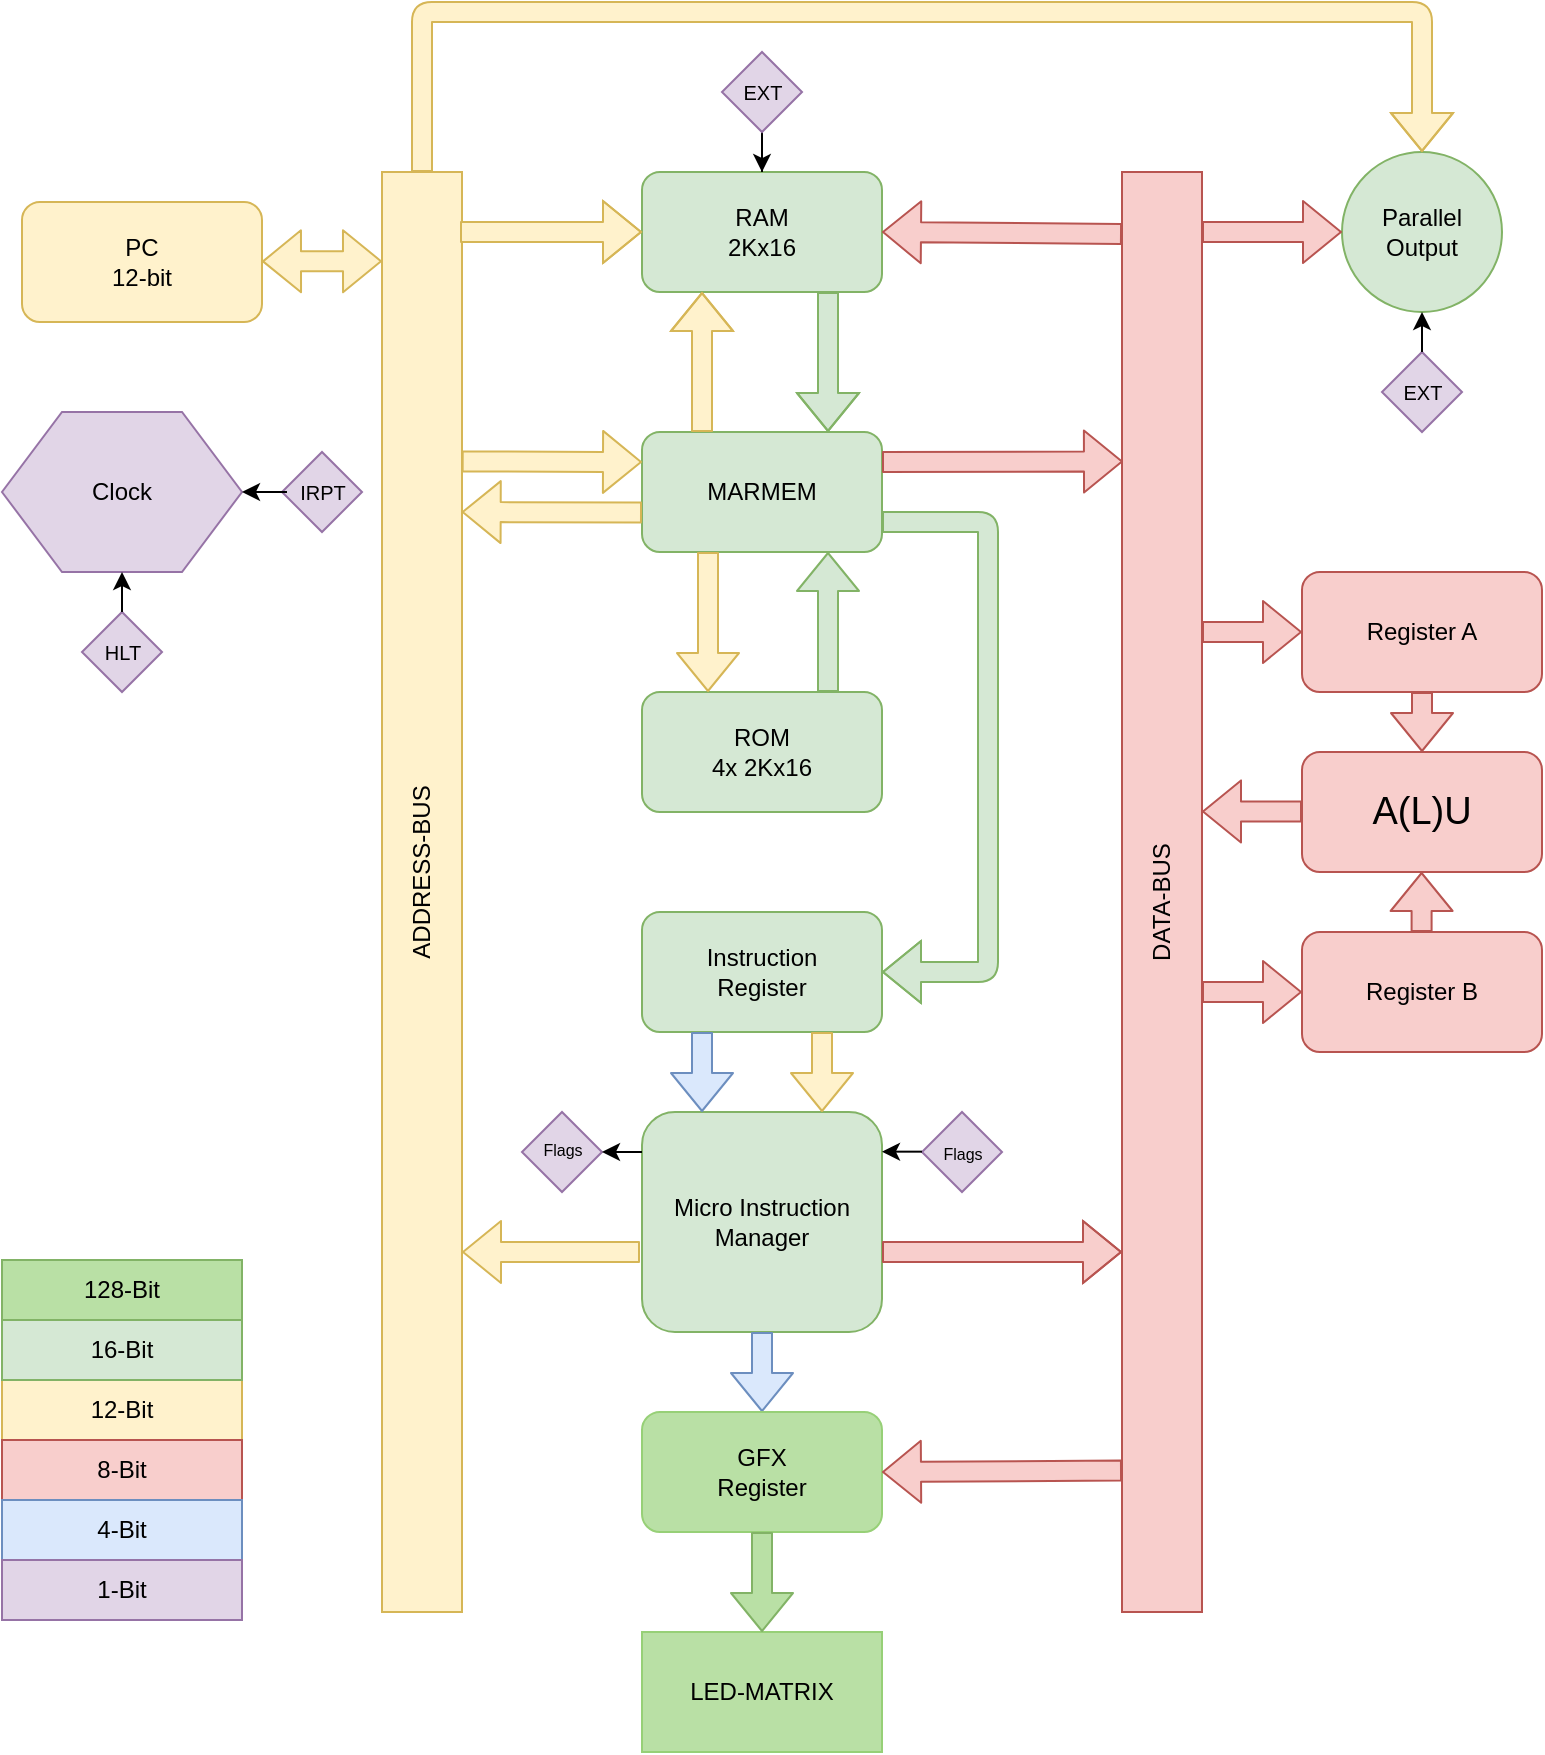 <mxfile version="14.1.8" type="device"><diagram id="WFmuT5oM-DBxWraqQ1yd" name="Page-1"><mxGraphModel dx="2858" dy="1134" grid="1" gridSize="10" guides="1" tooltips="1" connect="1" arrows="1" fold="1" page="1" pageScale="1" pageWidth="827" pageHeight="1169" math="0" shadow="0"><root><mxCell id="0"/><mxCell id="1" parent="0"/><mxCell id="95xMvqeUkD8rkZqY0t32-1" value="" style="rounded=1;whiteSpace=wrap;html=1;fillColor=#fff2cc;strokeColor=#d6b656;" parent="1" vertex="1"><mxGeometry x="-403" y="175" width="120" height="60" as="geometry"/></mxCell><mxCell id="95xMvqeUkD8rkZqY0t32-2" value="PC&lt;br&gt;12-bit" style="text;html=1;strokeColor=none;fillColor=none;align=center;verticalAlign=middle;whiteSpace=wrap;rounded=0;" parent="1" vertex="1"><mxGeometry x="-363" y="195" width="40" height="20" as="geometry"/></mxCell><mxCell id="95xMvqeUkD8rkZqY0t32-4" value="" style="rounded=0;whiteSpace=wrap;html=1;fillColor=#fff2cc;strokeColor=#d6b656;" parent="1" vertex="1"><mxGeometry x="-223" y="160" width="40" height="720" as="geometry"/></mxCell><mxCell id="95xMvqeUkD8rkZqY0t32-5" value="" style="rounded=0;whiteSpace=wrap;html=1;fillColor=#fff2cc;strokeColor=#d6b656;" parent="1" vertex="1"><mxGeometry x="-413" y="764" width="120" height="30" as="geometry"/></mxCell><mxCell id="95xMvqeUkD8rkZqY0t32-6" value="12-Bit" style="text;html=1;strokeColor=none;fillColor=none;align=center;verticalAlign=middle;whiteSpace=wrap;rounded=0;" parent="1" vertex="1"><mxGeometry x="-373" y="769" width="40" height="20" as="geometry"/></mxCell><mxCell id="95xMvqeUkD8rkZqY0t32-7" value="ADDRESS-BUS" style="text;html=1;strokeColor=none;fillColor=none;align=center;verticalAlign=middle;whiteSpace=wrap;rounded=0;rotation=-90;" parent="1" vertex="1"><mxGeometry x="-258" y="500" width="110" height="20" as="geometry"/></mxCell><mxCell id="95xMvqeUkD8rkZqY0t32-8" value="" style="rounded=1;whiteSpace=wrap;html=1;fillColor=#f8cecc;strokeColor=#b85450;" parent="1" vertex="1"><mxGeometry x="237" y="360" width="120" height="60" as="geometry"/></mxCell><mxCell id="95xMvqeUkD8rkZqY0t32-9" value="Register A" style="text;html=1;strokeColor=none;fillColor=none;align=center;verticalAlign=middle;whiteSpace=wrap;rounded=0;" parent="1" vertex="1"><mxGeometry x="267" y="380" width="60" height="20" as="geometry"/></mxCell><mxCell id="95xMvqeUkD8rkZqY0t32-11" value="" style="rounded=0;whiteSpace=wrap;html=1;fillColor=#f8cecc;strokeColor=#b85450;" parent="1" vertex="1"><mxGeometry x="147" y="160" width="40" height="720" as="geometry"/></mxCell><mxCell id="95xMvqeUkD8rkZqY0t32-12" value="DATA-BUS" style="text;html=1;strokeColor=none;fillColor=none;align=center;verticalAlign=middle;whiteSpace=wrap;rounded=0;rotation=-90;" parent="1" vertex="1"><mxGeometry x="127" y="515" width="80" height="20" as="geometry"/></mxCell><mxCell id="95xMvqeUkD8rkZqY0t32-15" value="" style="shape=flexArrow;endArrow=classic;html=1;entryX=0;entryY=0.5;entryDx=0;entryDy=0;fillColor=#f8cecc;strokeColor=#b85450;" parent="1" target="95xMvqeUkD8rkZqY0t32-8" edge="1"><mxGeometry width="50" height="50" relative="1" as="geometry"><mxPoint x="187" y="390" as="sourcePoint"/><mxPoint x="237" y="340" as="targetPoint"/></mxGeometry></mxCell><mxCell id="95xMvqeUkD8rkZqY0t32-16" value="" style="rounded=1;whiteSpace=wrap;html=1;fillColor=#f8cecc;strokeColor=#b85450;" parent="1" vertex="1"><mxGeometry x="237" y="540" width="120" height="60" as="geometry"/></mxCell><mxCell id="95xMvqeUkD8rkZqY0t32-17" value="Register B" style="text;html=1;strokeColor=none;fillColor=none;align=center;verticalAlign=middle;whiteSpace=wrap;rounded=0;" parent="1" vertex="1"><mxGeometry x="267" y="560" width="60" height="20" as="geometry"/></mxCell><mxCell id="95xMvqeUkD8rkZqY0t32-18" value="" style="shape=flexArrow;endArrow=classic;html=1;entryX=0;entryY=0.5;entryDx=0;entryDy=0;fillColor=#f8cecc;strokeColor=#b85450;" parent="1" target="95xMvqeUkD8rkZqY0t32-16" edge="1"><mxGeometry width="50" height="50" relative="1" as="geometry"><mxPoint x="187" y="570" as="sourcePoint"/><mxPoint x="237" y="520" as="targetPoint"/></mxGeometry></mxCell><mxCell id="95xMvqeUkD8rkZqY0t32-19" value="&lt;font style=&quot;font-size: 19px&quot;&gt;A(L)U&lt;/font&gt;" style="rounded=1;whiteSpace=wrap;html=1;fillColor=#f8cecc;strokeColor=#b85450;" parent="1" vertex="1"><mxGeometry x="237" y="450" width="120" height="60" as="geometry"/></mxCell><mxCell id="95xMvqeUkD8rkZqY0t32-20" value="" style="shape=flexArrow;endArrow=classic;html=1;exitX=0.5;exitY=1;exitDx=0;exitDy=0;fillColor=#f8cecc;strokeColor=#b85450;" parent="1" source="95xMvqeUkD8rkZqY0t32-8" edge="1"><mxGeometry width="50" height="50" relative="1" as="geometry"><mxPoint x="247" y="500" as="sourcePoint"/><mxPoint x="297" y="450" as="targetPoint"/></mxGeometry></mxCell><mxCell id="95xMvqeUkD8rkZqY0t32-22" value="" style="shape=flexArrow;endArrow=classic;html=1;exitX=0.5;exitY=1;exitDx=0;exitDy=0;fillColor=#f8cecc;strokeColor=#b85450;" parent="1" edge="1"><mxGeometry width="50" height="50" relative="1" as="geometry"><mxPoint x="296.8" y="540" as="sourcePoint"/><mxPoint x="296.8" y="510" as="targetPoint"/></mxGeometry></mxCell><mxCell id="95xMvqeUkD8rkZqY0t32-23" value="RAM&lt;br&gt;2Kx16" style="rounded=1;whiteSpace=wrap;html=1;fillColor=#d5e8d4;strokeColor=#82b366;" parent="1" vertex="1"><mxGeometry x="-93" y="160" width="120" height="60" as="geometry"/></mxCell><mxCell id="95xMvqeUkD8rkZqY0t32-25" value="" style="rounded=0;whiteSpace=wrap;html=1;fillColor=#f8cecc;strokeColor=#b85450;" parent="1" vertex="1"><mxGeometry x="-413" y="794" width="120" height="30" as="geometry"/></mxCell><mxCell id="95xMvqeUkD8rkZqY0t32-26" value="8-Bit" style="text;html=1;strokeColor=none;fillColor=none;align=center;verticalAlign=middle;whiteSpace=wrap;rounded=0;" parent="1" vertex="1"><mxGeometry x="-373" y="799" width="40" height="20" as="geometry"/></mxCell><mxCell id="95xMvqeUkD8rkZqY0t32-27" value="" style="shape=flexArrow;endArrow=classic;html=1;entryX=0;entryY=0.5;entryDx=0;entryDy=0;fillColor=#f8cecc;strokeColor=#b85450;" parent="1" edge="1"><mxGeometry width="50" height="50" relative="1" as="geometry"><mxPoint x="237" y="479.71" as="sourcePoint"/><mxPoint x="187" y="479.71" as="targetPoint"/></mxGeometry></mxCell><mxCell id="95xMvqeUkD8rkZqY0t32-31" value="ROM&lt;br&gt;4x&amp;nbsp;2Kx16" style="rounded=1;whiteSpace=wrap;html=1;fillColor=#d5e8d4;strokeColor=#82b366;" parent="1" vertex="1"><mxGeometry x="-93" y="420" width="120" height="60" as="geometry"/></mxCell><mxCell id="95xMvqeUkD8rkZqY0t32-35" value="Instruction&lt;br&gt;Register" style="rounded=1;whiteSpace=wrap;html=1;fillColor=#d5e8d4;strokeColor=#82b366;" parent="1" vertex="1"><mxGeometry x="-93" y="530" width="120" height="60" as="geometry"/></mxCell><mxCell id="95xMvqeUkD8rkZqY0t32-36" value="Micro Instruction Manager" style="rounded=1;whiteSpace=wrap;html=1;fillColor=#d5e8d4;strokeColor=#82b366;" parent="1" vertex="1"><mxGeometry x="-93" y="630" width="120" height="110" as="geometry"/></mxCell><mxCell id="95xMvqeUkD8rkZqY0t32-37" value="" style="shape=flexArrow;endArrow=classic;html=1;exitX=0.25;exitY=1;exitDx=0;exitDy=0;entryX=0.25;entryY=0;entryDx=0;entryDy=0;fillColor=#dae8fc;strokeColor=#6c8ebf;" parent="1" source="95xMvqeUkD8rkZqY0t32-35" target="95xMvqeUkD8rkZqY0t32-36" edge="1"><mxGeometry width="50" height="50" relative="1" as="geometry"><mxPoint x="-53" y="640" as="sourcePoint"/><mxPoint x="-3" y="590" as="targetPoint"/></mxGeometry></mxCell><mxCell id="95xMvqeUkD8rkZqY0t32-38" value="" style="shape=flexArrow;endArrow=classic;html=1;exitX=0.25;exitY=1;exitDx=0;exitDy=0;entryX=0.25;entryY=0;entryDx=0;entryDy=0;fillColor=#fff2cc;strokeColor=#d6b656;" parent="1" edge="1"><mxGeometry width="50" height="50" relative="1" as="geometry"><mxPoint x="-3" y="590" as="sourcePoint"/><mxPoint x="-3" y="630" as="targetPoint"/></mxGeometry></mxCell><mxCell id="95xMvqeUkD8rkZqY0t32-41" value="4-Bit" style="rounded=0;whiteSpace=wrap;html=1;fillColor=#dae8fc;strokeColor=#6c8ebf;" parent="1" vertex="1"><mxGeometry x="-413" y="824" width="120" height="30" as="geometry"/></mxCell><mxCell id="95xMvqeUkD8rkZqY0t32-44" value="" style="rounded=0;whiteSpace=wrap;html=1;fillColor=#d5e8d4;strokeColor=#82b366;" parent="1" vertex="1"><mxGeometry x="-413" y="734" width="120" height="30" as="geometry"/></mxCell><mxCell id="95xMvqeUkD8rkZqY0t32-45" value="16-Bit" style="text;html=1;strokeColor=none;fillColor=none;align=center;verticalAlign=middle;whiteSpace=wrap;rounded=0;" parent="1" vertex="1"><mxGeometry x="-373" y="739" width="40" height="20" as="geometry"/></mxCell><mxCell id="95xMvqeUkD8rkZqY0t32-50" value="1-Bit" style="rounded=0;whiteSpace=wrap;html=1;fillColor=#e1d5e7;strokeColor=#9673a6;" parent="1" vertex="1"><mxGeometry x="-413" y="854" width="120" height="30" as="geometry"/></mxCell><mxCell id="95xMvqeUkD8rkZqY0t32-53" value="" style="shape=flexArrow;endArrow=classic;startArrow=classic;html=1;exitX=0;exitY=0.068;exitDx=0;exitDy=0;exitPerimeter=0;fillColor=#fff2cc;strokeColor=#d6b656;" parent="1" edge="1"><mxGeometry width="50" height="50" relative="1" as="geometry"><mxPoint x="-223" y="204.6" as="sourcePoint"/><mxPoint x="-283" y="204.68" as="targetPoint"/></mxGeometry></mxCell><mxCell id="95xMvqeUkD8rkZqY0t32-46" value="" style="rhombus;whiteSpace=wrap;html=1;fillColor=#e1d5e7;strokeColor=#9673a6;rotation=90;" parent="1" vertex="1"><mxGeometry x="-153" y="630" width="40" height="40" as="geometry"/></mxCell><mxCell id="95xMvqeUkD8rkZqY0t32-48" value="" style="endArrow=classic;html=1;" parent="1" edge="1"><mxGeometry width="50" height="50" relative="1" as="geometry"><mxPoint x="-93" y="650" as="sourcePoint"/><mxPoint x="-113" y="650" as="targetPoint"/><Array as="points"><mxPoint x="-103" y="650"/></Array></mxGeometry></mxCell><mxCell id="95xMvqeUkD8rkZqY0t32-51" value="&lt;font style=&quot;font-size: 8px&quot;&gt;Flags&lt;/font&gt;" style="text;html=1;strokeColor=none;fillColor=none;align=center;verticalAlign=middle;whiteSpace=wrap;rounded=0;" parent="1" vertex="1"><mxGeometry x="-150.5" y="640" width="35" height="15" as="geometry"/></mxCell><mxCell id="95xMvqeUkD8rkZqY0t32-55" value="" style="rhombus;whiteSpace=wrap;html=1;fillColor=#e1d5e7;strokeColor=#9673a6;rotation=90;" parent="1" vertex="1"><mxGeometry x="47" y="630" width="40" height="40" as="geometry"/></mxCell><mxCell id="95xMvqeUkD8rkZqY0t32-56" value="" style="endArrow=classic;html=1;" parent="1" edge="1"><mxGeometry width="50" height="50" relative="1" as="geometry"><mxPoint x="47" y="649.83" as="sourcePoint"/><mxPoint x="27" y="649.83" as="targetPoint"/><Array as="points"><mxPoint x="37" y="649.83"/></Array></mxGeometry></mxCell><mxCell id="95xMvqeUkD8rkZqY0t32-57" value="&lt;font style=&quot;font-size: 8px&quot;&gt;Flags&lt;/font&gt;" style="text;html=1;strokeColor=none;fillColor=none;align=center;verticalAlign=middle;whiteSpace=wrap;rounded=0;" parent="1" vertex="1"><mxGeometry x="49.5" y="640" width="35" height="20" as="geometry"/></mxCell><mxCell id="95xMvqeUkD8rkZqY0t32-58" value="" style="shape=flexArrow;endArrow=classic;html=1;exitX=0.5;exitY=1;exitDx=0;exitDy=0;fillColor=#dae8fc;strokeColor=#6c8ebf;" parent="1" edge="1"><mxGeometry width="50" height="50" relative="1" as="geometry"><mxPoint x="-33.0" y="740" as="sourcePoint"/><mxPoint x="-33" y="780" as="targetPoint"/></mxGeometry></mxCell><mxCell id="95xMvqeUkD8rkZqY0t32-59" value="" style="rounded=1;whiteSpace=wrap;html=1;fillColor=#B9E0A5;strokeColor=#97D077;" parent="1" vertex="1"><mxGeometry x="-93" y="780" width="120" height="60" as="geometry"/></mxCell><mxCell id="95xMvqeUkD8rkZqY0t32-61" value="GFX&lt;br&gt;Register" style="text;html=1;strokeColor=none;fillColor=none;align=center;verticalAlign=middle;whiteSpace=wrap;rounded=0;" parent="1" vertex="1"><mxGeometry x="-53" y="800" width="40" height="20" as="geometry"/></mxCell><mxCell id="95xMvqeUkD8rkZqY0t32-64" value="MARMEM" style="rounded=1;whiteSpace=wrap;html=1;fillColor=#d5e8d4;strokeColor=#82b366;" parent="1" vertex="1"><mxGeometry x="-93" y="290" width="120" height="60" as="geometry"/></mxCell><mxCell id="95xMvqeUkD8rkZqY0t32-65" value="128-Bit" style="rounded=0;whiteSpace=wrap;html=1;fillColor=#B9E0A5;strokeColor=#82b366;" parent="1" vertex="1"><mxGeometry x="-413" y="704" width="120" height="30" as="geometry"/></mxCell><mxCell id="95xMvqeUkD8rkZqY0t32-67" value="LED-MATRIX" style="rounded=0;whiteSpace=wrap;html=1;strokeColor=#97D077;fillColor=#B9E0A5;" parent="1" vertex="1"><mxGeometry x="-93" y="890" width="120" height="60" as="geometry"/></mxCell><mxCell id="95xMvqeUkD8rkZqY0t32-68" value="" style="shape=flexArrow;endArrow=classic;html=1;entryX=0.5;entryY=0;entryDx=0;entryDy=0;fillColor=#B9E0A5;strokeColor=#82b366;" parent="1" target="95xMvqeUkD8rkZqY0t32-67" edge="1"><mxGeometry width="50" height="50" relative="1" as="geometry"><mxPoint x="-33" y="840" as="sourcePoint"/><mxPoint x="17" y="790" as="targetPoint"/></mxGeometry></mxCell><mxCell id="95xMvqeUkD8rkZqY0t32-72" value="" style="shape=flexArrow;endArrow=classic;html=1;fillColor=#f8cecc;strokeColor=#b85450;entryX=1;entryY=0.5;entryDx=0;entryDy=0;exitX=0;exitY=0.908;exitDx=0;exitDy=0;exitPerimeter=0;" parent="1" target="95xMvqeUkD8rkZqY0t32-59" edge="1"><mxGeometry width="50" height="50" relative="1" as="geometry"><mxPoint x="147" y="809.28" as="sourcePoint"/><mxPoint x="127" y="790" as="targetPoint"/></mxGeometry></mxCell><mxCell id="95xMvqeUkD8rkZqY0t32-74" value="" style="shape=flexArrow;endArrow=classic;html=1;fillColor=#fff2cc;entryX=0.25;entryY=1;entryDx=0;entryDy=0;strokeColor=#d6b656;exitX=0.25;exitY=0;exitDx=0;exitDy=0;" parent="1" target="95xMvqeUkD8rkZqY0t32-23" edge="1" source="95xMvqeUkD8rkZqY0t32-64"><mxGeometry width="50" height="50" relative="1" as="geometry"><mxPoint x="-33" y="290" as="sourcePoint"/><mxPoint x="17" y="240" as="targetPoint"/><Array as="points"><mxPoint x="-63" y="250"/></Array></mxGeometry></mxCell><mxCell id="95xMvqeUkD8rkZqY0t32-75" value="" style="shape=flexArrow;endArrow=classic;html=1;fillColor=#fff2cc;entryX=0.5;entryY=1;entryDx=0;entryDy=0;strokeColor=#d6b656;" parent="1" edge="1"><mxGeometry width="50" height="50" relative="1" as="geometry"><mxPoint x="-60" y="350" as="sourcePoint"/><mxPoint x="-60" y="420" as="targetPoint"/></mxGeometry></mxCell><mxCell id="95xMvqeUkD8rkZqY0t32-77" value="" style="shape=flexArrow;endArrow=classic;html=1;fillColor=#fff2cc;strokeColor=#d6b656;entryX=0;entryY=0.25;entryDx=0;entryDy=0;exitX=0.996;exitY=0.201;exitDx=0;exitDy=0;exitPerimeter=0;" parent="1" source="95xMvqeUkD8rkZqY0t32-4" edge="1" target="95xMvqeUkD8rkZqY0t32-64"><mxGeometry width="50" height="50" relative="1" as="geometry"><mxPoint x="-180" y="305" as="sourcePoint"/><mxPoint x="-93" y="320" as="targetPoint"/><Array as="points"/></mxGeometry></mxCell><mxCell id="95xMvqeUkD8rkZqY0t32-80" value="" style="shape=flexArrow;endArrow=classic;html=1;fillColor=#f8cecc;strokeColor=#b85450;" parent="1" edge="1"><mxGeometry width="50" height="50" relative="1" as="geometry"><mxPoint x="27" y="700" as="sourcePoint"/><mxPoint x="147" y="700" as="targetPoint"/><Array as="points"><mxPoint x="67" y="700"/></Array></mxGeometry></mxCell><mxCell id="95xMvqeUkD8rkZqY0t32-81" value="" style="shape=flexArrow;endArrow=classic;html=1;fillColor=#fff2cc;strokeColor=#d6b656;" parent="1" edge="1"><mxGeometry width="50" height="50" relative="1" as="geometry"><mxPoint x="-94" y="700" as="sourcePoint"/><mxPoint x="-183" y="700" as="targetPoint"/></mxGeometry></mxCell><mxCell id="95xMvqeUkD8rkZqY0t32-82" value="" style="ellipse;whiteSpace=wrap;html=1;strokeColor=#82b366;fillColor=#d5e8d4;" parent="1" vertex="1"><mxGeometry x="257" y="150" width="80" height="80" as="geometry"/></mxCell><mxCell id="95xMvqeUkD8rkZqY0t32-83" value="" style="shape=flexArrow;endArrow=classic;html=1;fillColor=#f8cecc;entryX=0;entryY=0.5;entryDx=0;entryDy=0;strokeColor=#b85450;" parent="1" target="95xMvqeUkD8rkZqY0t32-82" edge="1"><mxGeometry width="50" height="50" relative="1" as="geometry"><mxPoint x="187" y="190" as="sourcePoint"/><mxPoint x="237" y="140" as="targetPoint"/></mxGeometry></mxCell><mxCell id="95xMvqeUkD8rkZqY0t32-85" value="Parallel&lt;br&gt;Output" style="text;html=1;strokeColor=none;fillColor=none;align=center;verticalAlign=middle;whiteSpace=wrap;rounded=0;" parent="1" vertex="1"><mxGeometry x="277" y="180" width="40" height="20" as="geometry"/></mxCell><mxCell id="95xMvqeUkD8rkZqY0t32-86" value="Clock" style="shape=hexagon;perimeter=hexagonPerimeter2;whiteSpace=wrap;html=1;strokeColor=#9673a6;fillColor=#e1d5e7;" parent="1" vertex="1"><mxGeometry x="-413" y="280" width="120" height="80" as="geometry"/></mxCell><mxCell id="95xMvqeUkD8rkZqY0t32-89" value="" style="rhombus;whiteSpace=wrap;html=1;fillColor=#e1d5e7;strokeColor=#9673a6;rotation=90;" parent="1" vertex="1"><mxGeometry x="-373" y="380" width="40" height="40" as="geometry"/></mxCell><mxCell id="95xMvqeUkD8rkZqY0t32-91" value="&lt;font style=&quot;font-size: 10px&quot;&gt;HLT&lt;/font&gt;" style="text;html=1;strokeColor=none;fillColor=none;align=center;verticalAlign=middle;whiteSpace=wrap;rounded=0;" parent="1" vertex="1"><mxGeometry x="-370.5" y="390" width="35" height="20" as="geometry"/></mxCell><mxCell id="95xMvqeUkD8rkZqY0t32-92" value="" style="endArrow=classic;html=1;fillColor=#B9E0A5;entryX=0.5;entryY=1;entryDx=0;entryDy=0;exitX=0;exitY=0.5;exitDx=0;exitDy=0;" parent="1" source="95xMvqeUkD8rkZqY0t32-89" target="95xMvqeUkD8rkZqY0t32-86" edge="1"><mxGeometry width="50" height="50" relative="1" as="geometry"><mxPoint x="-352" y="380" as="sourcePoint"/><mxPoint x="-283" y="391" as="targetPoint"/></mxGeometry></mxCell><mxCell id="95xMvqeUkD8rkZqY0t32-93" value="" style="rhombus;whiteSpace=wrap;html=1;fillColor=#e1d5e7;strokeColor=#9673a6;rotation=90;" parent="1" vertex="1"><mxGeometry x="277" y="250" width="40" height="40" as="geometry"/></mxCell><mxCell id="95xMvqeUkD8rkZqY0t32-94" value="&lt;font style=&quot;font-size: 10px&quot;&gt;EXT&lt;/font&gt;" style="text;html=1;strokeColor=none;fillColor=none;align=center;verticalAlign=middle;whiteSpace=wrap;rounded=0;" parent="1" vertex="1"><mxGeometry x="279.5" y="260" width="35" height="20" as="geometry"/></mxCell><mxCell id="95xMvqeUkD8rkZqY0t32-95" value="" style="endArrow=classic;html=1;fillColor=#B9E0A5;entryX=0.5;entryY=1;entryDx=0;entryDy=0;exitX=0;exitY=0.5;exitDx=0;exitDy=0;" parent="1" source="95xMvqeUkD8rkZqY0t32-93" edge="1"><mxGeometry width="50" height="50" relative="1" as="geometry"><mxPoint x="298" y="250" as="sourcePoint"/><mxPoint x="297" y="230" as="targetPoint"/></mxGeometry></mxCell><mxCell id="Y2IVWPxNryH4RqB-qiOg-1" value="" style="rhombus;whiteSpace=wrap;html=1;fillColor=#e1d5e7;strokeColor=#9673a6;rotation=90;" vertex="1" parent="1"><mxGeometry x="-273" y="300" width="40" height="40" as="geometry"/></mxCell><mxCell id="Y2IVWPxNryH4RqB-qiOg-4" style="edgeStyle=orthogonalEdgeStyle;rounded=0;orthogonalLoop=1;jettySize=auto;html=1;exitX=0;exitY=0.5;exitDx=0;exitDy=0;" edge="1" parent="1" source="Y2IVWPxNryH4RqB-qiOg-2" target="95xMvqeUkD8rkZqY0t32-86"><mxGeometry relative="1" as="geometry"/></mxCell><mxCell id="Y2IVWPxNryH4RqB-qiOg-2" value="&lt;font style=&quot;font-size: 10px&quot;&gt;IRPT&lt;/font&gt;" style="text;html=1;strokeColor=none;fillColor=none;align=center;verticalAlign=middle;whiteSpace=wrap;rounded=0;" vertex="1" parent="1"><mxGeometry x="-270.5" y="310" width="35" height="20" as="geometry"/></mxCell><mxCell id="Y2IVWPxNryH4RqB-qiOg-7" value="" style="edgeStyle=orthogonalEdgeStyle;rounded=0;orthogonalLoop=1;jettySize=auto;html=1;" edge="1" parent="1" source="Y2IVWPxNryH4RqB-qiOg-5" target="95xMvqeUkD8rkZqY0t32-23"><mxGeometry relative="1" as="geometry"/></mxCell><mxCell id="Y2IVWPxNryH4RqB-qiOg-8" value="" style="group" vertex="1" connectable="0" parent="1"><mxGeometry x="-53" y="100" width="40" height="40" as="geometry"/></mxCell><mxCell id="Y2IVWPxNryH4RqB-qiOg-5" value="" style="rhombus;whiteSpace=wrap;html=1;fillColor=#e1d5e7;strokeColor=#9673a6;rotation=90;" vertex="1" parent="Y2IVWPxNryH4RqB-qiOg-8"><mxGeometry width="40" height="40" as="geometry"/></mxCell><mxCell id="Y2IVWPxNryH4RqB-qiOg-6" value="&lt;font style=&quot;font-size: 10px&quot;&gt;EXT&lt;/font&gt;" style="text;html=1;strokeColor=none;fillColor=none;align=center;verticalAlign=middle;whiteSpace=wrap;rounded=0;" vertex="1" parent="Y2IVWPxNryH4RqB-qiOg-8"><mxGeometry x="2.5" y="10" width="35" height="20" as="geometry"/></mxCell><mxCell id="Y2IVWPxNryH4RqB-qiOg-10" value="" style="shape=flexArrow;endArrow=classic;html=1;entryX=0;entryY=0.5;entryDx=0;entryDy=0;fillColor=#fff2cc;strokeColor=#d6b656;" edge="1" parent="1" target="95xMvqeUkD8rkZqY0t32-23"><mxGeometry width="50" height="50" relative="1" as="geometry"><mxPoint x="-184" y="190" as="sourcePoint"/><mxPoint x="-270" y="510" as="targetPoint"/><Array as="points"><mxPoint x="-160" y="190"/></Array></mxGeometry></mxCell><mxCell id="Y2IVWPxNryH4RqB-qiOg-11" value="" style="shape=flexArrow;endArrow=classic;html=1;exitX=0;exitY=0.043;exitDx=0;exitDy=0;exitPerimeter=0;entryX=1;entryY=0.5;entryDx=0;entryDy=0;fillColor=#f8cecc;strokeColor=#b85450;" edge="1" parent="1" source="95xMvqeUkD8rkZqY0t32-11" target="95xMvqeUkD8rkZqY0t32-23"><mxGeometry width="50" height="50" relative="1" as="geometry"><mxPoint x="70" y="210" as="sourcePoint"/><mxPoint x="120" y="160" as="targetPoint"/><Array as="points"/></mxGeometry></mxCell><mxCell id="Y2IVWPxNryH4RqB-qiOg-14" value="" style="shape=flexArrow;endArrow=classic;html=1;fillColor=#d5e8d4;entryX=0.5;entryY=1;entryDx=0;entryDy=0;strokeColor=#82b366;" edge="1" parent="1"><mxGeometry width="50" height="50" relative="1" as="geometry"><mxPoint y="420" as="sourcePoint"/><mxPoint y="350" as="targetPoint"/></mxGeometry></mxCell><mxCell id="Y2IVWPxNryH4RqB-qiOg-15" value="" style="shape=flexArrow;endArrow=classic;html=1;fillColor=#d5e8d4;entryX=0.25;entryY=1;entryDx=0;entryDy=0;strokeColor=#82b366;exitX=0.25;exitY=0;exitDx=0;exitDy=0;" edge="1" parent="1"><mxGeometry width="50" height="50" relative="1" as="geometry"><mxPoint y="220" as="sourcePoint"/><mxPoint y="290" as="targetPoint"/><Array as="points"><mxPoint y="250"/></Array></mxGeometry></mxCell><mxCell id="Y2IVWPxNryH4RqB-qiOg-17" value="" style="shape=flexArrow;endArrow=classic;html=1;fillColor=#f8cecc;strokeColor=#b85450;exitX=1;exitY=0.25;exitDx=0;exitDy=0;entryX=0.012;entryY=0.201;entryDx=0;entryDy=0;entryPerimeter=0;" edge="1" parent="1" source="95xMvqeUkD8rkZqY0t32-64" target="95xMvqeUkD8rkZqY0t32-11"><mxGeometry width="50" height="50" relative="1" as="geometry"><mxPoint x="37" y="320" as="sourcePoint"/><mxPoint x="87" y="270" as="targetPoint"/></mxGeometry></mxCell><mxCell id="Y2IVWPxNryH4RqB-qiOg-18" value="" style="shape=flexArrow;endArrow=classic;html=1;fillColor=#fff2cc;strokeColor=#d6b656;entryX=0;entryY=0.25;entryDx=0;entryDy=0;exitX=0.996;exitY=0.201;exitDx=0;exitDy=0;exitPerimeter=0;" edge="1" parent="1"><mxGeometry width="50" height="50" relative="1" as="geometry"><mxPoint x="-93.0" y="330.28" as="sourcePoint"/><mxPoint x="-183.16" y="330" as="targetPoint"/><Array as="points"/></mxGeometry></mxCell><mxCell id="Y2IVWPxNryH4RqB-qiOg-19" value="" style="shape=flexArrow;endArrow=classic;html=1;entryX=1;entryY=0.5;entryDx=0;entryDy=0;fillColor=#d5e8d4;strokeColor=#82b366;" edge="1" parent="1" target="95xMvqeUkD8rkZqY0t32-35"><mxGeometry width="50" height="50" relative="1" as="geometry"><mxPoint x="27" y="335" as="sourcePoint"/><mxPoint x="220" y="440" as="targetPoint"/><Array as="points"><mxPoint x="80" y="335"/><mxPoint x="80" y="450"/><mxPoint x="80" y="560"/></Array></mxGeometry></mxCell><mxCell id="Y2IVWPxNryH4RqB-qiOg-20" value="" style="shape=flexArrow;endArrow=classic;html=1;exitX=0.5;exitY=0;exitDx=0;exitDy=0;entryX=0.5;entryY=0;entryDx=0;entryDy=0;fillColor=#fff2cc;strokeColor=#d6b656;" edge="1" parent="1" source="95xMvqeUkD8rkZqY0t32-4" target="95xMvqeUkD8rkZqY0t32-82"><mxGeometry width="50" height="50" relative="1" as="geometry"><mxPoint x="-50" y="230" as="sourcePoint"/><mxPoint y="180" as="targetPoint"/><Array as="points"><mxPoint x="-203" y="80"/><mxPoint x="-20" y="80"/><mxPoint x="297" y="80"/></Array></mxGeometry></mxCell></root></mxGraphModel></diagram></mxfile>